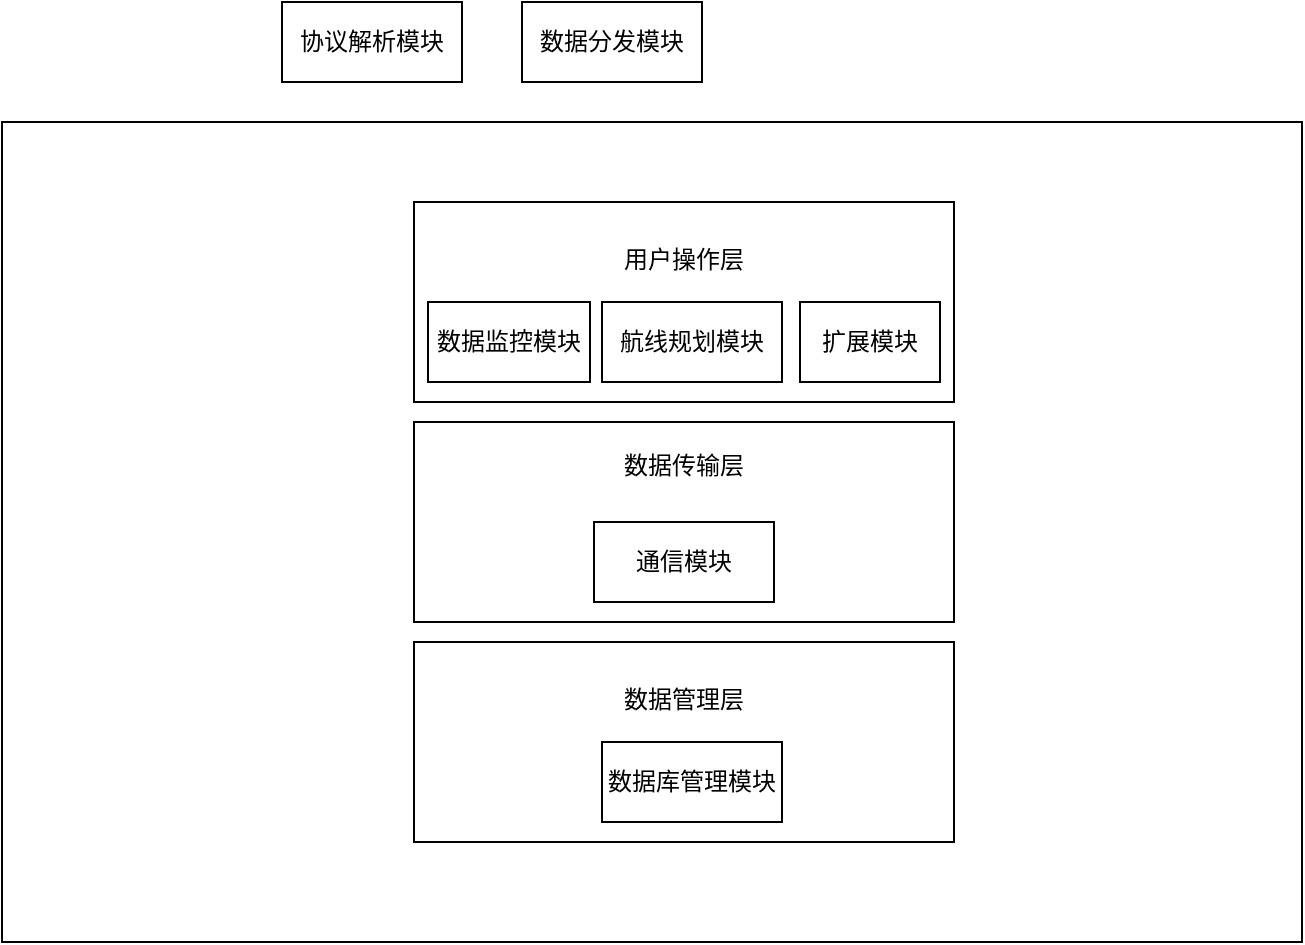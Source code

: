 <mxfile version="14.4.3" type="github"><diagram id="XL6aL3diKBtOu2nn48kT" name="Page-1"><mxGraphModel dx="1422" dy="794" grid="1" gridSize="10" guides="1" tooltips="1" connect="1" arrows="1" fold="1" page="1" pageScale="1" pageWidth="827" pageHeight="1169" math="0" shadow="0"><root><mxCell id="0"/><mxCell id="1" parent="0"/><mxCell id="3zyboHyzZbom233ZzuhM-11" value="" style="rounded=0;whiteSpace=wrap;html=1;" parent="1" vertex="1"><mxGeometry x="90" y="280" width="650" height="410" as="geometry"/></mxCell><mxCell id="3zyboHyzZbom233ZzuhM-9" value="数据管理层&lt;br&gt;&lt;br&gt;&lt;br&gt;&lt;br&gt;" style="rounded=0;whiteSpace=wrap;html=1;" parent="1" vertex="1"><mxGeometry x="296" y="540" width="270" height="100" as="geometry"/></mxCell><mxCell id="3zyboHyzZbom233ZzuhM-5" value="用户操作层&lt;br&gt;&lt;br&gt;&lt;br&gt;&lt;br&gt;" style="rounded=0;whiteSpace=wrap;html=1;" parent="1" vertex="1"><mxGeometry x="296" y="320" width="270" height="100" as="geometry"/></mxCell><mxCell id="3zyboHyzZbom233ZzuhM-1" value="数据传输层&lt;br&gt;&lt;br&gt;&lt;br&gt;&lt;br&gt;&lt;br&gt;" style="rounded=0;whiteSpace=wrap;html=1;" parent="1" vertex="1"><mxGeometry x="296" y="430" width="270" height="100" as="geometry"/></mxCell><mxCell id="3zyboHyzZbom233ZzuhM-2" value="数据库管理模块" style="rounded=0;whiteSpace=wrap;html=1;" parent="1" vertex="1"><mxGeometry x="390" y="590" width="90" height="40" as="geometry"/></mxCell><mxCell id="3zyboHyzZbom233ZzuhM-3" value="数据分发模块" style="rounded=0;whiteSpace=wrap;html=1;" parent="1" vertex="1"><mxGeometry x="350" y="220" width="90" height="40" as="geometry"/></mxCell><mxCell id="3zyboHyzZbom233ZzuhM-4" value="数据监控模块" style="rounded=0;whiteSpace=wrap;html=1;" parent="1" vertex="1"><mxGeometry x="303" y="370" width="81" height="40" as="geometry"/></mxCell><mxCell id="3zyboHyzZbom233ZzuhM-6" value="航线规划模块" style="rounded=0;whiteSpace=wrap;html=1;" parent="1" vertex="1"><mxGeometry x="390" y="370" width="90" height="40" as="geometry"/></mxCell><mxCell id="3zyboHyzZbom233ZzuhM-7" value="协议解析模块" style="rounded=0;whiteSpace=wrap;html=1;" parent="1" vertex="1"><mxGeometry x="230" y="220" width="90" height="40" as="geometry"/></mxCell><mxCell id="3zyboHyzZbom233ZzuhM-8" value="通信模块" style="rounded=0;whiteSpace=wrap;html=1;" parent="1" vertex="1"><mxGeometry x="386" y="480" width="90" height="40" as="geometry"/></mxCell><mxCell id="3zyboHyzZbom233ZzuhM-10" value="扩展模块" style="rounded=0;whiteSpace=wrap;html=1;" parent="1" vertex="1"><mxGeometry x="489" y="370" width="70" height="40" as="geometry"/></mxCell></root></mxGraphModel></diagram></mxfile>